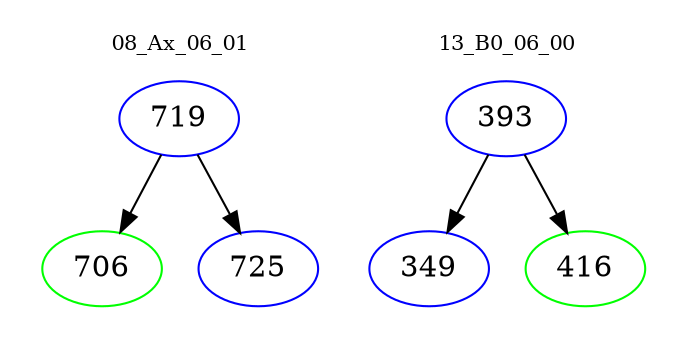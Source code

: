 digraph{
subgraph cluster_0 {
color = white
label = "08_Ax_06_01";
fontsize=10;
T0_719 [label="719", color="blue"]
T0_719 -> T0_706 [color="black"]
T0_706 [label="706", color="green"]
T0_719 -> T0_725 [color="black"]
T0_725 [label="725", color="blue"]
}
subgraph cluster_1 {
color = white
label = "13_B0_06_00";
fontsize=10;
T1_393 [label="393", color="blue"]
T1_393 -> T1_349 [color="black"]
T1_349 [label="349", color="blue"]
T1_393 -> T1_416 [color="black"]
T1_416 [label="416", color="green"]
}
}
